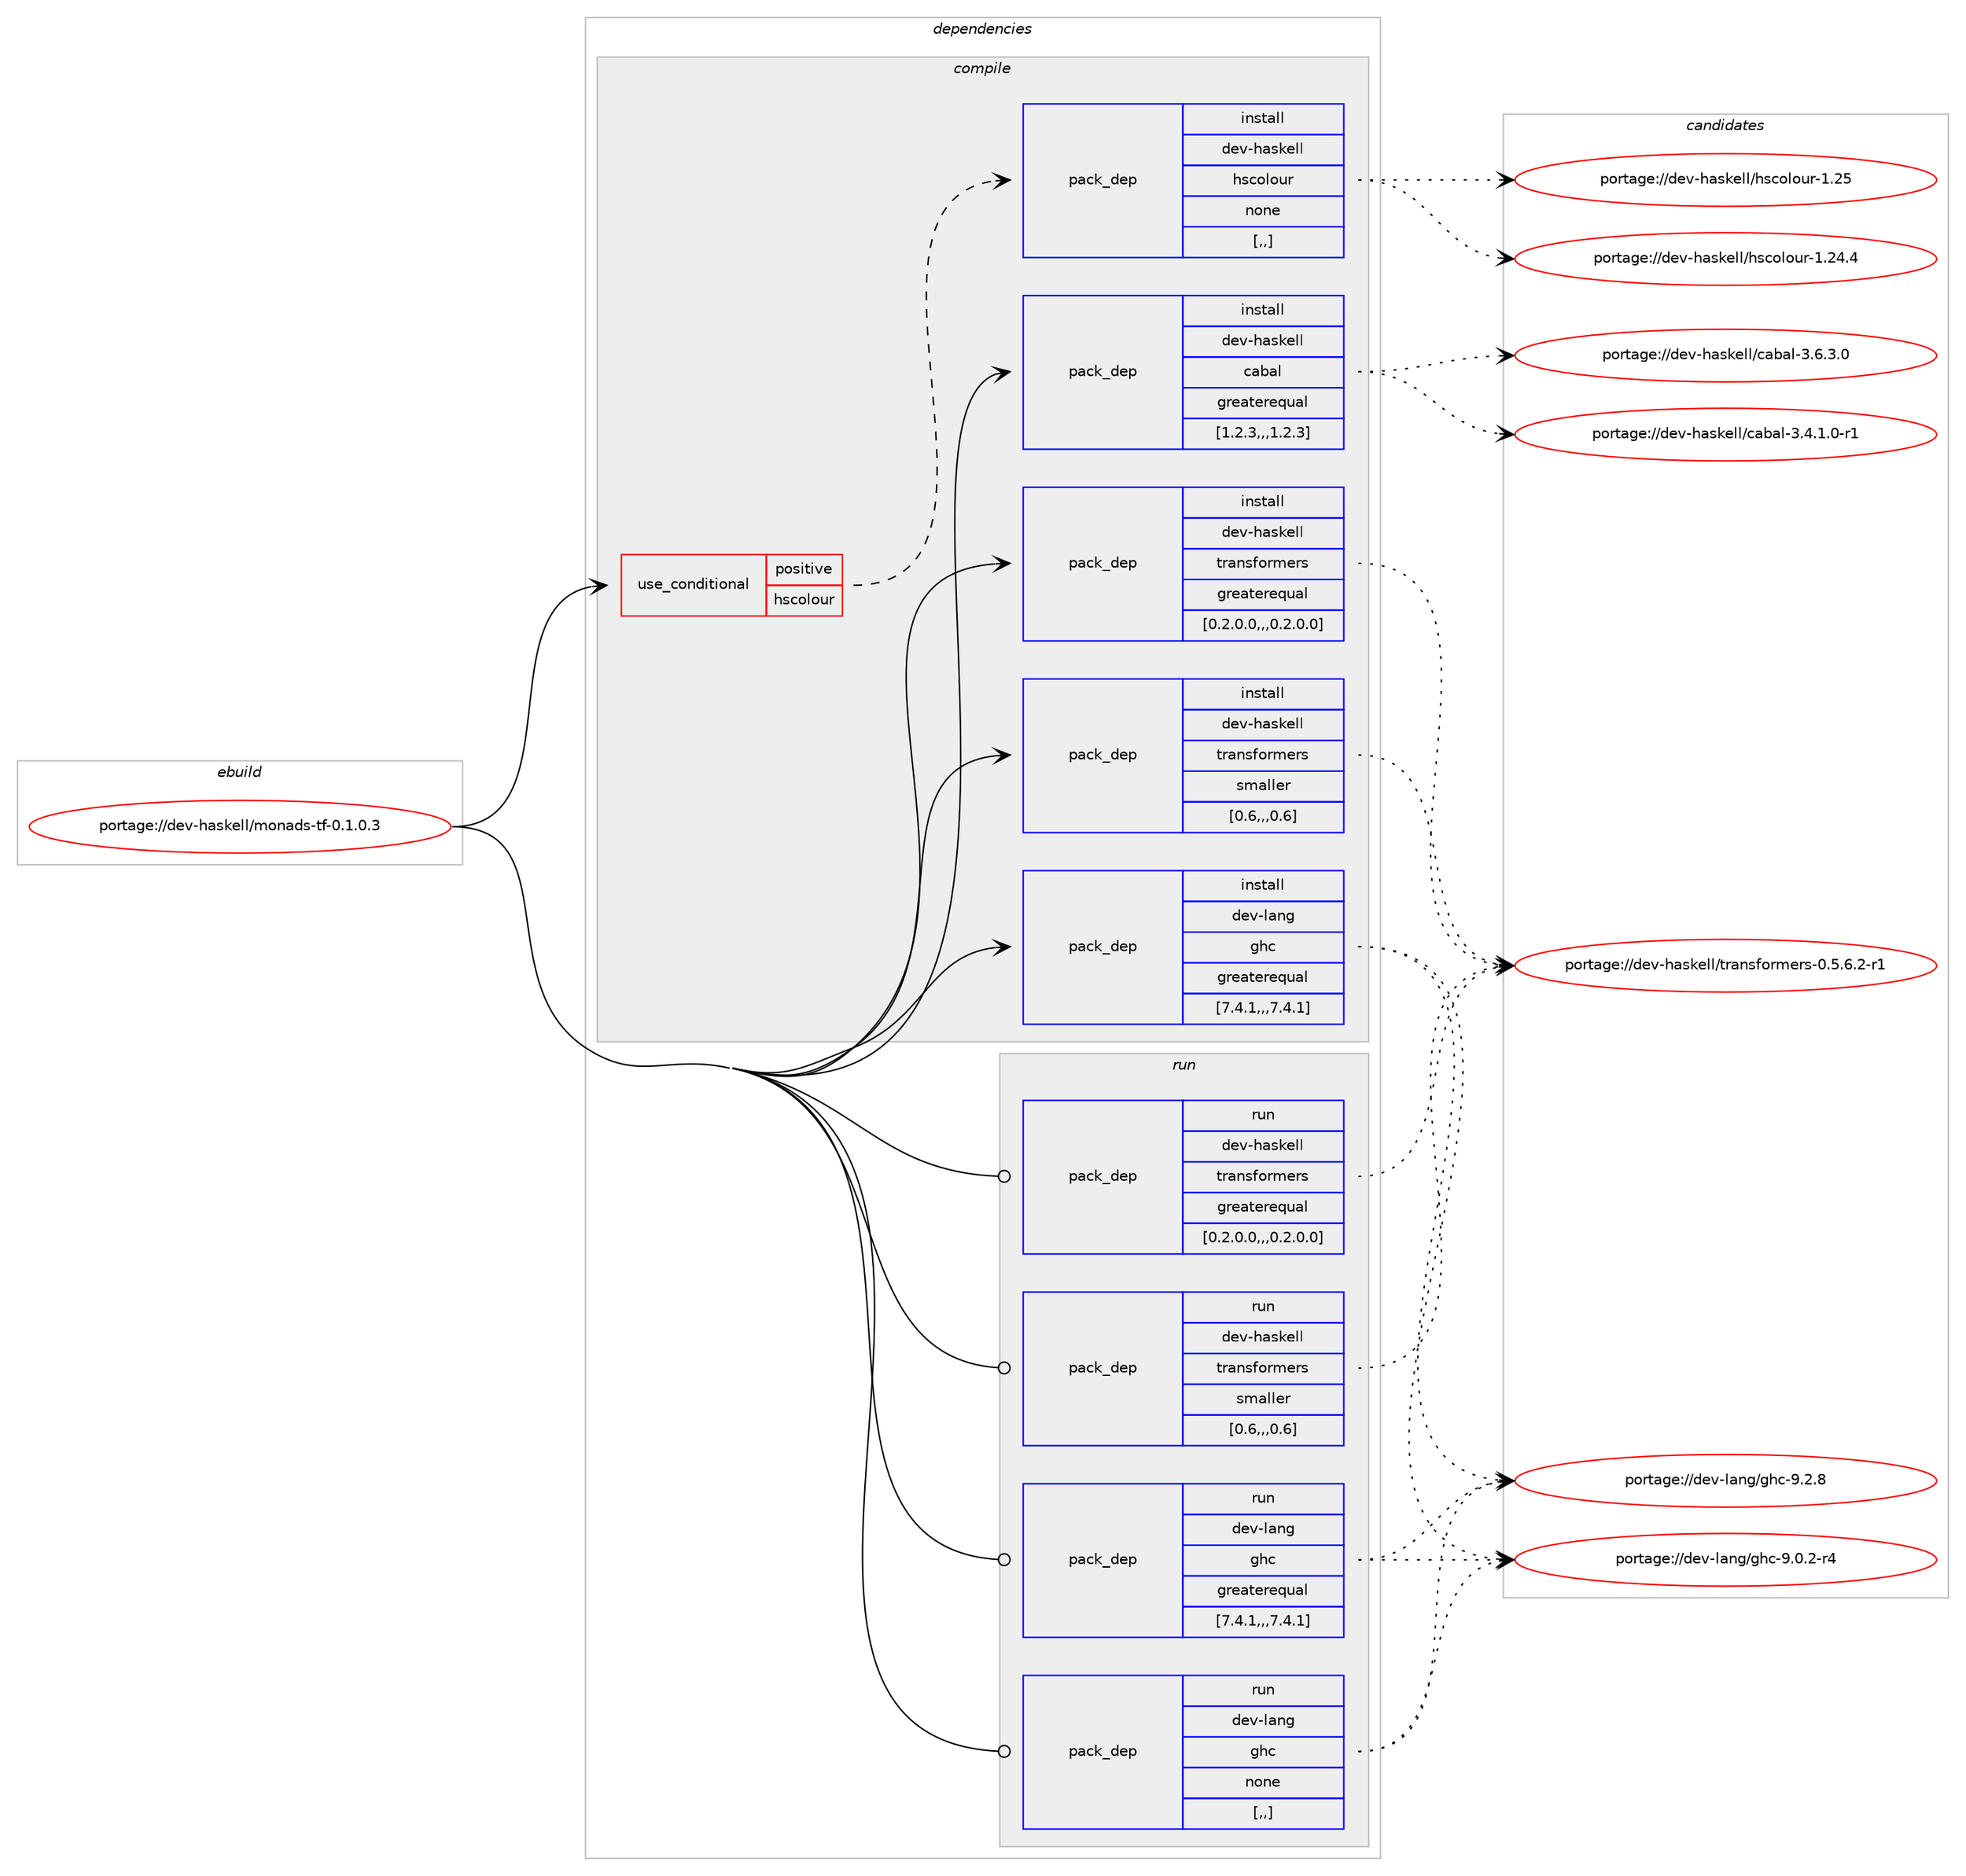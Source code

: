 digraph prolog {

# *************
# Graph options
# *************

newrank=true;
concentrate=true;
compound=true;
graph [rankdir=LR,fontname=Helvetica,fontsize=10,ranksep=1.5];#, ranksep=2.5, nodesep=0.2];
edge  [arrowhead=vee];
node  [fontname=Helvetica,fontsize=10];

# **********
# The ebuild
# **********

subgraph cluster_leftcol {
color=gray;
label=<<i>ebuild</i>>;
id [label="portage://dev-haskell/monads-tf-0.1.0.3", color=red, width=4, href="../dev-haskell/monads-tf-0.1.0.3.svg"];
}

# ****************
# The dependencies
# ****************

subgraph cluster_midcol {
color=gray;
label=<<i>dependencies</i>>;
subgraph cluster_compile {
fillcolor="#eeeeee";
style=filled;
label=<<i>compile</i>>;
subgraph cond20743 {
dependency84817 [label=<<TABLE BORDER="0" CELLBORDER="1" CELLSPACING="0" CELLPADDING="4"><TR><TD ROWSPAN="3" CELLPADDING="10">use_conditional</TD></TR><TR><TD>positive</TD></TR><TR><TD>hscolour</TD></TR></TABLE>>, shape=none, color=red];
subgraph pack63068 {
dependency84818 [label=<<TABLE BORDER="0" CELLBORDER="1" CELLSPACING="0" CELLPADDING="4" WIDTH="220"><TR><TD ROWSPAN="6" CELLPADDING="30">pack_dep</TD></TR><TR><TD WIDTH="110">install</TD></TR><TR><TD>dev-haskell</TD></TR><TR><TD>hscolour</TD></TR><TR><TD>none</TD></TR><TR><TD>[,,]</TD></TR></TABLE>>, shape=none, color=blue];
}
dependency84817:e -> dependency84818:w [weight=20,style="dashed",arrowhead="vee"];
}
id:e -> dependency84817:w [weight=20,style="solid",arrowhead="vee"];
subgraph pack63069 {
dependency84819 [label=<<TABLE BORDER="0" CELLBORDER="1" CELLSPACING="0" CELLPADDING="4" WIDTH="220"><TR><TD ROWSPAN="6" CELLPADDING="30">pack_dep</TD></TR><TR><TD WIDTH="110">install</TD></TR><TR><TD>dev-haskell</TD></TR><TR><TD>cabal</TD></TR><TR><TD>greaterequal</TD></TR><TR><TD>[1.2.3,,,1.2.3]</TD></TR></TABLE>>, shape=none, color=blue];
}
id:e -> dependency84819:w [weight=20,style="solid",arrowhead="vee"];
subgraph pack63070 {
dependency84820 [label=<<TABLE BORDER="0" CELLBORDER="1" CELLSPACING="0" CELLPADDING="4" WIDTH="220"><TR><TD ROWSPAN="6" CELLPADDING="30">pack_dep</TD></TR><TR><TD WIDTH="110">install</TD></TR><TR><TD>dev-haskell</TD></TR><TR><TD>transformers</TD></TR><TR><TD>greaterequal</TD></TR><TR><TD>[0.2.0.0,,,0.2.0.0]</TD></TR></TABLE>>, shape=none, color=blue];
}
id:e -> dependency84820:w [weight=20,style="solid",arrowhead="vee"];
subgraph pack63071 {
dependency84821 [label=<<TABLE BORDER="0" CELLBORDER="1" CELLSPACING="0" CELLPADDING="4" WIDTH="220"><TR><TD ROWSPAN="6" CELLPADDING="30">pack_dep</TD></TR><TR><TD WIDTH="110">install</TD></TR><TR><TD>dev-haskell</TD></TR><TR><TD>transformers</TD></TR><TR><TD>smaller</TD></TR><TR><TD>[0.6,,,0.6]</TD></TR></TABLE>>, shape=none, color=blue];
}
id:e -> dependency84821:w [weight=20,style="solid",arrowhead="vee"];
subgraph pack63072 {
dependency84822 [label=<<TABLE BORDER="0" CELLBORDER="1" CELLSPACING="0" CELLPADDING="4" WIDTH="220"><TR><TD ROWSPAN="6" CELLPADDING="30">pack_dep</TD></TR><TR><TD WIDTH="110">install</TD></TR><TR><TD>dev-lang</TD></TR><TR><TD>ghc</TD></TR><TR><TD>greaterequal</TD></TR><TR><TD>[7.4.1,,,7.4.1]</TD></TR></TABLE>>, shape=none, color=blue];
}
id:e -> dependency84822:w [weight=20,style="solid",arrowhead="vee"];
}
subgraph cluster_compileandrun {
fillcolor="#eeeeee";
style=filled;
label=<<i>compile and run</i>>;
}
subgraph cluster_run {
fillcolor="#eeeeee";
style=filled;
label=<<i>run</i>>;
subgraph pack63073 {
dependency84823 [label=<<TABLE BORDER="0" CELLBORDER="1" CELLSPACING="0" CELLPADDING="4" WIDTH="220"><TR><TD ROWSPAN="6" CELLPADDING="30">pack_dep</TD></TR><TR><TD WIDTH="110">run</TD></TR><TR><TD>dev-haskell</TD></TR><TR><TD>transformers</TD></TR><TR><TD>greaterequal</TD></TR><TR><TD>[0.2.0.0,,,0.2.0.0]</TD></TR></TABLE>>, shape=none, color=blue];
}
id:e -> dependency84823:w [weight=20,style="solid",arrowhead="odot"];
subgraph pack63074 {
dependency84824 [label=<<TABLE BORDER="0" CELLBORDER="1" CELLSPACING="0" CELLPADDING="4" WIDTH="220"><TR><TD ROWSPAN="6" CELLPADDING="30">pack_dep</TD></TR><TR><TD WIDTH="110">run</TD></TR><TR><TD>dev-haskell</TD></TR><TR><TD>transformers</TD></TR><TR><TD>smaller</TD></TR><TR><TD>[0.6,,,0.6]</TD></TR></TABLE>>, shape=none, color=blue];
}
id:e -> dependency84824:w [weight=20,style="solid",arrowhead="odot"];
subgraph pack63075 {
dependency84825 [label=<<TABLE BORDER="0" CELLBORDER="1" CELLSPACING="0" CELLPADDING="4" WIDTH="220"><TR><TD ROWSPAN="6" CELLPADDING="30">pack_dep</TD></TR><TR><TD WIDTH="110">run</TD></TR><TR><TD>dev-lang</TD></TR><TR><TD>ghc</TD></TR><TR><TD>greaterequal</TD></TR><TR><TD>[7.4.1,,,7.4.1]</TD></TR></TABLE>>, shape=none, color=blue];
}
id:e -> dependency84825:w [weight=20,style="solid",arrowhead="odot"];
subgraph pack63076 {
dependency84826 [label=<<TABLE BORDER="0" CELLBORDER="1" CELLSPACING="0" CELLPADDING="4" WIDTH="220"><TR><TD ROWSPAN="6" CELLPADDING="30">pack_dep</TD></TR><TR><TD WIDTH="110">run</TD></TR><TR><TD>dev-lang</TD></TR><TR><TD>ghc</TD></TR><TR><TD>none</TD></TR><TR><TD>[,,]</TD></TR></TABLE>>, shape=none, color=blue];
}
id:e -> dependency84826:w [weight=20,style="solid",arrowhead="odot"];
}
}

# **************
# The candidates
# **************

subgraph cluster_choices {
rank=same;
color=gray;
label=<<i>candidates</i>>;

subgraph choice63068 {
color=black;
nodesep=1;
choice100101118451049711510710110810847104115991111081111171144549465053 [label="portage://dev-haskell/hscolour-1.25", color=red, width=4,href="../dev-haskell/hscolour-1.25.svg"];
choice1001011184510497115107101108108471041159911110811111711445494650524652 [label="portage://dev-haskell/hscolour-1.24.4", color=red, width=4,href="../dev-haskell/hscolour-1.24.4.svg"];
dependency84818:e -> choice100101118451049711510710110810847104115991111081111171144549465053:w [style=dotted,weight="100"];
dependency84818:e -> choice1001011184510497115107101108108471041159911110811111711445494650524652:w [style=dotted,weight="100"];
}
subgraph choice63069 {
color=black;
nodesep=1;
choice100101118451049711510710110810847999798971084551465446514648 [label="portage://dev-haskell/cabal-3.6.3.0", color=red, width=4,href="../dev-haskell/cabal-3.6.3.0.svg"];
choice1001011184510497115107101108108479997989710845514652464946484511449 [label="portage://dev-haskell/cabal-3.4.1.0-r1", color=red, width=4,href="../dev-haskell/cabal-3.4.1.0-r1.svg"];
dependency84819:e -> choice100101118451049711510710110810847999798971084551465446514648:w [style=dotted,weight="100"];
dependency84819:e -> choice1001011184510497115107101108108479997989710845514652464946484511449:w [style=dotted,weight="100"];
}
subgraph choice63070 {
color=black;
nodesep=1;
choice1001011184510497115107101108108471161149711011510211111410910111411545484653465446504511449 [label="portage://dev-haskell/transformers-0.5.6.2-r1", color=red, width=4,href="../dev-haskell/transformers-0.5.6.2-r1.svg"];
dependency84820:e -> choice1001011184510497115107101108108471161149711011510211111410910111411545484653465446504511449:w [style=dotted,weight="100"];
}
subgraph choice63071 {
color=black;
nodesep=1;
choice1001011184510497115107101108108471161149711011510211111410910111411545484653465446504511449 [label="portage://dev-haskell/transformers-0.5.6.2-r1", color=red, width=4,href="../dev-haskell/transformers-0.5.6.2-r1.svg"];
dependency84821:e -> choice1001011184510497115107101108108471161149711011510211111410910111411545484653465446504511449:w [style=dotted,weight="100"];
}
subgraph choice63072 {
color=black;
nodesep=1;
choice10010111845108971101034710310499455746504656 [label="portage://dev-lang/ghc-9.2.8", color=red, width=4,href="../dev-lang/ghc-9.2.8.svg"];
choice100101118451089711010347103104994557464846504511452 [label="portage://dev-lang/ghc-9.0.2-r4", color=red, width=4,href="../dev-lang/ghc-9.0.2-r4.svg"];
dependency84822:e -> choice10010111845108971101034710310499455746504656:w [style=dotted,weight="100"];
dependency84822:e -> choice100101118451089711010347103104994557464846504511452:w [style=dotted,weight="100"];
}
subgraph choice63073 {
color=black;
nodesep=1;
choice1001011184510497115107101108108471161149711011510211111410910111411545484653465446504511449 [label="portage://dev-haskell/transformers-0.5.6.2-r1", color=red, width=4,href="../dev-haskell/transformers-0.5.6.2-r1.svg"];
dependency84823:e -> choice1001011184510497115107101108108471161149711011510211111410910111411545484653465446504511449:w [style=dotted,weight="100"];
}
subgraph choice63074 {
color=black;
nodesep=1;
choice1001011184510497115107101108108471161149711011510211111410910111411545484653465446504511449 [label="portage://dev-haskell/transformers-0.5.6.2-r1", color=red, width=4,href="../dev-haskell/transformers-0.5.6.2-r1.svg"];
dependency84824:e -> choice1001011184510497115107101108108471161149711011510211111410910111411545484653465446504511449:w [style=dotted,weight="100"];
}
subgraph choice63075 {
color=black;
nodesep=1;
choice10010111845108971101034710310499455746504656 [label="portage://dev-lang/ghc-9.2.8", color=red, width=4,href="../dev-lang/ghc-9.2.8.svg"];
choice100101118451089711010347103104994557464846504511452 [label="portage://dev-lang/ghc-9.0.2-r4", color=red, width=4,href="../dev-lang/ghc-9.0.2-r4.svg"];
dependency84825:e -> choice10010111845108971101034710310499455746504656:w [style=dotted,weight="100"];
dependency84825:e -> choice100101118451089711010347103104994557464846504511452:w [style=dotted,weight="100"];
}
subgraph choice63076 {
color=black;
nodesep=1;
choice10010111845108971101034710310499455746504656 [label="portage://dev-lang/ghc-9.2.8", color=red, width=4,href="../dev-lang/ghc-9.2.8.svg"];
choice100101118451089711010347103104994557464846504511452 [label="portage://dev-lang/ghc-9.0.2-r4", color=red, width=4,href="../dev-lang/ghc-9.0.2-r4.svg"];
dependency84826:e -> choice10010111845108971101034710310499455746504656:w [style=dotted,weight="100"];
dependency84826:e -> choice100101118451089711010347103104994557464846504511452:w [style=dotted,weight="100"];
}
}

}
